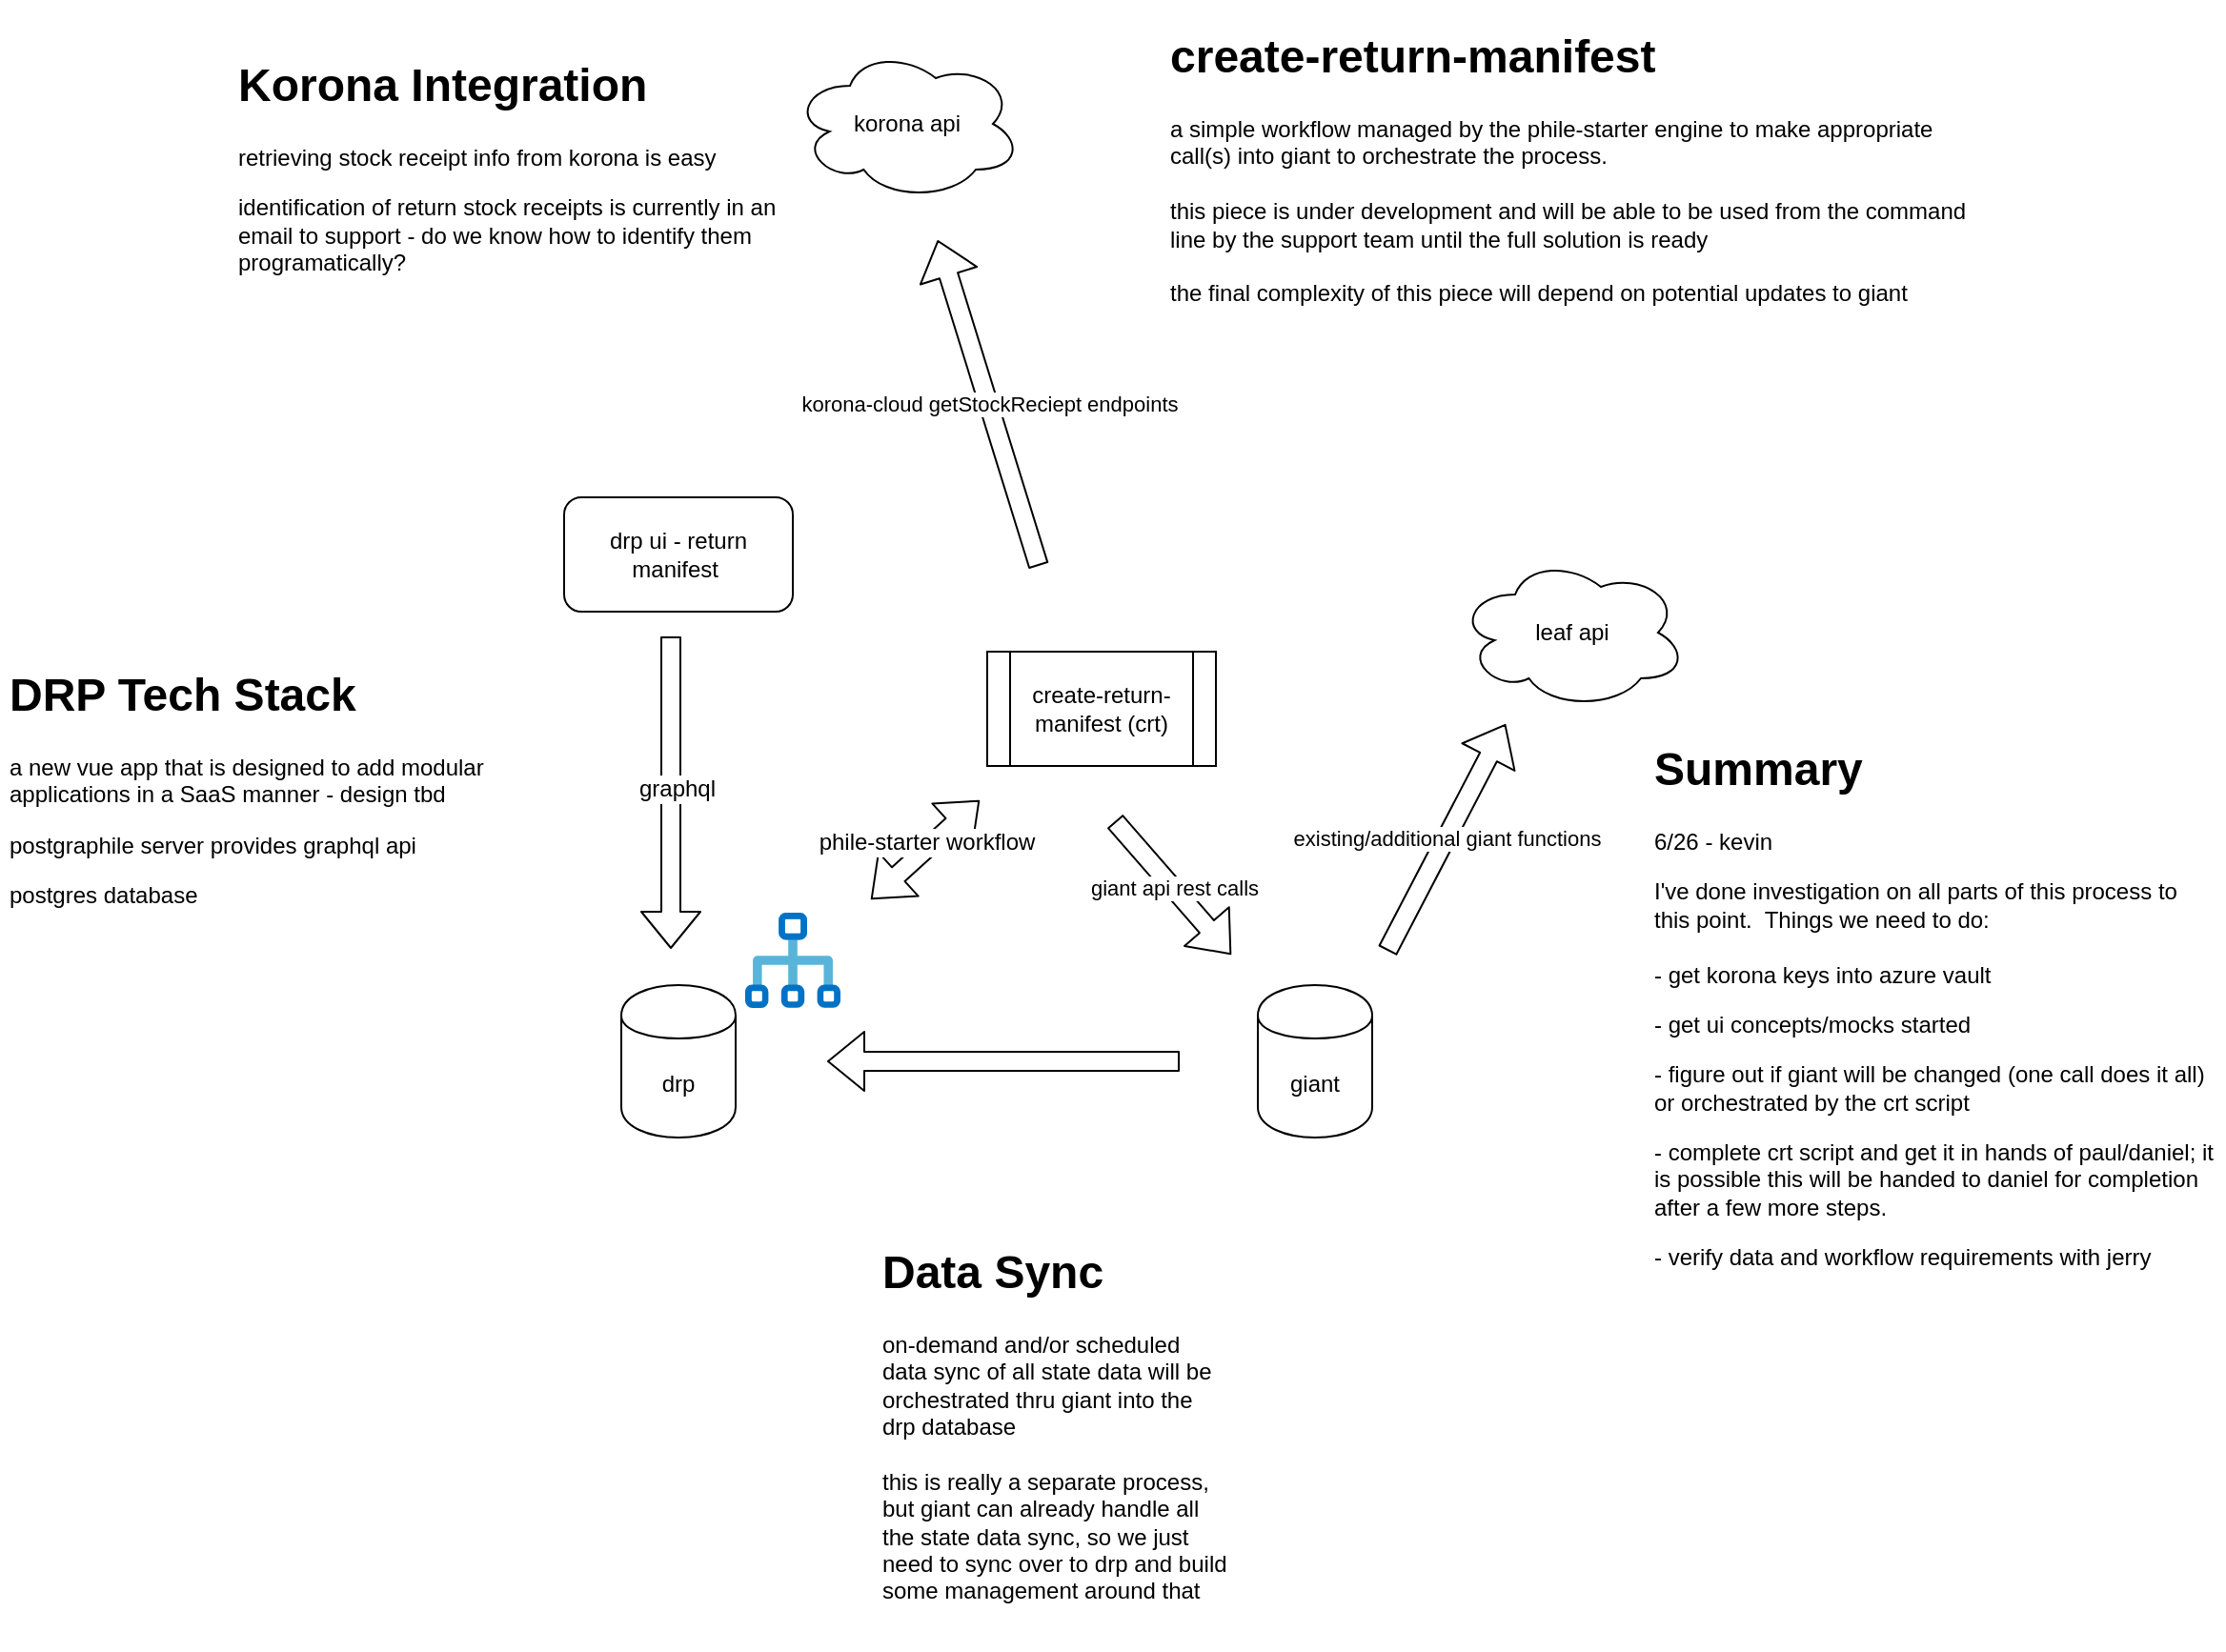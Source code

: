 <mxfile version="10.8.0" type="device"><diagram id="XzzDLHzEIDE7lR4tUlI6" name="Page-1"><mxGraphModel dx="1798" dy="1027" grid="0" gridSize="10" guides="1" tooltips="1" connect="1" arrows="1" fold="1" page="0" pageScale="1" pageWidth="850" pageHeight="1100" math="0" shadow="0"><root><mxCell id="0"/><mxCell id="1" parent="0"/><mxCell id="dvgi3jdC2ndWTst2EWnu-1" value="drp" style="shape=cylinder;whiteSpace=wrap;html=1;boundedLbl=1;backgroundOutline=1;" vertex="1" parent="1"><mxGeometry x="259" y="624" width="60" height="80" as="geometry"/></mxCell><mxCell id="dvgi3jdC2ndWTst2EWnu-2" value="giant" style="shape=cylinder;whiteSpace=wrap;html=1;boundedLbl=1;backgroundOutline=1;" vertex="1" parent="1"><mxGeometry x="593" y="624" width="60" height="80" as="geometry"/></mxCell><mxCell id="dvgi3jdC2ndWTst2EWnu-3" value="korona api" style="ellipse;shape=cloud;whiteSpace=wrap;html=1;" vertex="1" parent="1"><mxGeometry x="349" y="132" width="120" height="80" as="geometry"/></mxCell><mxCell id="dvgi3jdC2ndWTst2EWnu-4" value="create-return-manifest (crt)" style="shape=process;whiteSpace=wrap;html=1;backgroundOutline=1;" vertex="1" parent="1"><mxGeometry x="451" y="449" width="120" height="60" as="geometry"/></mxCell><mxCell id="dvgi3jdC2ndWTst2EWnu-6" value="existing/additional giant functions" style="shape=flexArrow;endArrow=classic;html=1;" edge="1" parent="1"><mxGeometry width="50" height="50" relative="1" as="geometry"><mxPoint x="661" y="606" as="sourcePoint"/><mxPoint x="723" y="487" as="targetPoint"/></mxGeometry></mxCell><mxCell id="dvgi3jdC2ndWTst2EWnu-7" value="" style="shape=flexArrow;endArrow=classic;html=1;" edge="1" parent="1"><mxGeometry width="50" height="50" relative="1" as="geometry"><mxPoint x="285" y="441" as="sourcePoint"/><mxPoint x="285" y="605" as="targetPoint"/></mxGeometry></mxCell><mxCell id="dvgi3jdC2ndWTst2EWnu-14" value="graphql" style="text;html=1;resizable=0;points=[];align=center;verticalAlign=middle;labelBackgroundColor=#ffffff;" vertex="1" connectable="0" parent="dvgi3jdC2ndWTst2EWnu-7"><mxGeometry x="-0.024" y="3" relative="1" as="geometry"><mxPoint as="offset"/></mxGeometry></mxCell><mxCell id="dvgi3jdC2ndWTst2EWnu-8" value="giant api rest calls" style="shape=flexArrow;endArrow=classic;html=1;" edge="1" parent="1"><mxGeometry width="50" height="50" relative="1" as="geometry"><mxPoint x="518" y="538" as="sourcePoint"/><mxPoint x="579" y="608" as="targetPoint"/></mxGeometry></mxCell><mxCell id="dvgi3jdC2ndWTst2EWnu-9" value="" style="shape=flexArrow;endArrow=classic;html=1;" edge="1" parent="1"><mxGeometry width="50" height="50" relative="1" as="geometry"><mxPoint x="552" y="664" as="sourcePoint"/><mxPoint x="367" y="664" as="targetPoint"/></mxGeometry></mxCell><mxCell id="dvgi3jdC2ndWTst2EWnu-10" value="korona-cloud getStockReciept endpoints" style="shape=flexArrow;endArrow=classic;html=1;" edge="1" parent="1"><mxGeometry width="50" height="50" relative="1" as="geometry"><mxPoint x="478" y="404" as="sourcePoint"/><mxPoint x="425" y="233" as="targetPoint"/></mxGeometry></mxCell><mxCell id="dvgi3jdC2ndWTst2EWnu-12" value="&lt;h1&gt;Data Sync&lt;/h1&gt;&lt;p&gt;on-demand and/or scheduled data sync of all state data will be orchestrated thru giant into the drp database&lt;br&gt;&lt;br&gt;this is really a separate process, but giant can already handle all the state data sync, so we just need to sync over to drp and build some management around that&lt;/p&gt;" style="text;html=1;strokeColor=none;fillColor=none;spacing=5;spacingTop=-20;whiteSpace=wrap;overflow=hidden;rounded=0;" vertex="1" parent="1"><mxGeometry x="391" y="755" width="190" height="218" as="geometry"/></mxCell><mxCell id="dvgi3jdC2ndWTst2EWnu-13" value="drp ui - return manifest&amp;nbsp;" style="rounded=1;whiteSpace=wrap;html=1;" vertex="1" parent="1"><mxGeometry x="229" y="368" width="120" height="60" as="geometry"/></mxCell><mxCell id="dvgi3jdC2ndWTst2EWnu-16" value="" style="aspect=fixed;html=1;perimeter=none;align=center;shadow=0;dashed=0;image;fontSize=12;image=img/lib/mscae/Workflow.svg;" vertex="1" parent="1"><mxGeometry x="324" y="586" width="50" height="50" as="geometry"/></mxCell><mxCell id="dvgi3jdC2ndWTst2EWnu-18" value="" style="shape=flexArrow;endArrow=classic;startArrow=classic;html=1;" edge="1" parent="1"><mxGeometry width="50" height="50" relative="1" as="geometry"><mxPoint x="390" y="579" as="sourcePoint"/><mxPoint x="447" y="527" as="targetPoint"/></mxGeometry></mxCell><mxCell id="dvgi3jdC2ndWTst2EWnu-20" value="phile-starter workflow" style="text;html=1;resizable=0;points=[];align=center;verticalAlign=middle;labelBackgroundColor=#ffffff;" vertex="1" connectable="0" parent="dvgi3jdC2ndWTst2EWnu-18"><mxGeometry x="0.06" y="3" relative="1" as="geometry"><mxPoint as="offset"/></mxGeometry></mxCell><mxCell id="dvgi3jdC2ndWTst2EWnu-19" value="leaf api" style="ellipse;shape=cloud;whiteSpace=wrap;html=1;" vertex="1" parent="1"><mxGeometry x="698" y="399" width="120" height="80" as="geometry"/></mxCell><mxCell id="dvgi3jdC2ndWTst2EWnu-21" value="&lt;h1&gt;Korona Integration&lt;/h1&gt;&lt;p&gt;retrieving stock receipt info from korona is easy&lt;/p&gt;&lt;p&gt;identification of return stock receipts is currently in an email to support - do we know how to identify them programatically?&lt;/p&gt;&lt;p&gt;&lt;br&gt;&lt;/p&gt;" style="text;html=1;strokeColor=none;fillColor=none;spacing=5;spacingTop=-20;whiteSpace=wrap;overflow=hidden;rounded=0;" vertex="1" parent="1"><mxGeometry x="53" y="132" width="296" height="159" as="geometry"/></mxCell><mxCell id="dvgi3jdC2ndWTst2EWnu-22" value="&lt;h1&gt;DRP Tech Stack&lt;br&gt;&lt;/h1&gt;&lt;p&gt;a new vue app that is designed to add modular applications in a SaaS manner - design tbd&lt;/p&gt;&lt;p&gt;postgraphile server provides graphql api&lt;/p&gt;&lt;p&gt;postgres database&lt;/p&gt;&lt;p&gt;&lt;br&gt;&lt;/p&gt;&lt;p&gt;&lt;br&gt;&lt;/p&gt;" style="text;html=1;strokeColor=none;fillColor=none;spacing=5;spacingTop=-20;whiteSpace=wrap;overflow=hidden;rounded=0;" vertex="1" parent="1"><mxGeometry x="-67" y="452" width="296" height="159" as="geometry"/></mxCell><mxCell id="dvgi3jdC2ndWTst2EWnu-23" value="&lt;h1&gt;create-return-manifest&lt;/h1&gt;&lt;div&gt;a simple workflow managed by the phile-starter engine to make appropriate call(s) into giant to orchestrate the process.&lt;/div&gt;&lt;div&gt;&lt;br&gt;&lt;/div&gt;&lt;div&gt;this piece is under development and will be able to be used from the command line by the support team until the full solution is ready&lt;/div&gt;&lt;div&gt;&lt;br&gt;&lt;/div&gt;&lt;div&gt;the final complexity of this piece will depend on potential updates to giant&lt;/div&gt;" style="text;html=1;strokeColor=none;fillColor=none;spacing=5;spacingTop=-20;whiteSpace=wrap;overflow=hidden;rounded=0;" vertex="1" parent="1"><mxGeometry x="542" y="117" width="442" height="182" as="geometry"/></mxCell><mxCell id="dvgi3jdC2ndWTst2EWnu-24" value="&lt;h1&gt;Summary&lt;/h1&gt;&lt;div&gt;6/26 - kevin&lt;/div&gt;&lt;p&gt;I've done investigation on all parts of this process to this point.&amp;nbsp; Things we need to do:&lt;br&gt;&lt;br&gt;- get korona keys into azure vault&lt;/p&gt;&lt;p&gt;- get ui concepts/mocks started&lt;/p&gt;&lt;p&gt;- figure out if giant will be changed (one call does it all) or orchestrated by the crt script&lt;/p&gt;&lt;p&gt;- complete crt script and get it in hands of paul/daniel; it is possible this will be handed to daniel for completion after a few more steps.&lt;/p&gt;&lt;p&gt;- verify data and workflow requirements with jerry&lt;/p&gt;" style="text;html=1;strokeColor=none;fillColor=none;spacing=5;spacingTop=-20;whiteSpace=wrap;overflow=hidden;rounded=0;" vertex="1" parent="1"><mxGeometry x="796" y="491" width="304" height="482" as="geometry"/></mxCell></root></mxGraphModel></diagram></mxfile>